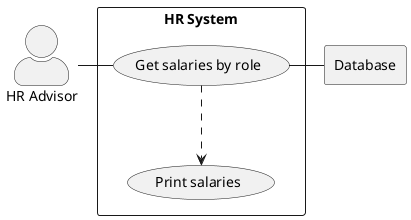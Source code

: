 @startuml
'https://plantuml.com/use-case-diagram

skinparam actorStyle awesome

actor HR as "HR Advisor"

rectangle Database

rectangle "HR System"{
    usecase UC4 as "Get salaries by role"
    usecase UCa as "Print salaries"

    HR - UC4
    UC4 ..> UCa
    UC4 - Database
}
@enduml